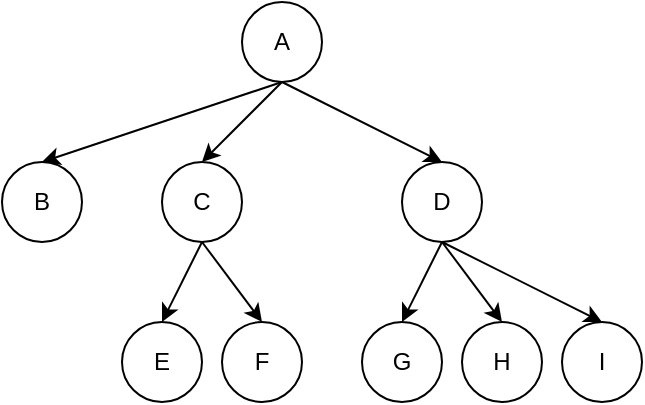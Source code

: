 <mxfile version="22.0.3" type="device">
  <diagram name="Página-1" id="-uJy0FdKTu3hTVvQrv5m">
    <mxGraphModel dx="1674" dy="836" grid="1" gridSize="10" guides="1" tooltips="1" connect="1" arrows="1" fold="1" page="1" pageScale="1" pageWidth="827" pageHeight="1169" math="0" shadow="0">
      <root>
        <mxCell id="0" />
        <mxCell id="1" parent="0" />
        <mxCell id="UIVHF0vx7AsSgaxVnnQX-1" value="A" style="ellipse;whiteSpace=wrap;html=1;aspect=fixed;" vertex="1" parent="1">
          <mxGeometry x="360" y="40" width="40" height="40" as="geometry" />
        </mxCell>
        <mxCell id="UIVHF0vx7AsSgaxVnnQX-2" value="B" style="ellipse;whiteSpace=wrap;html=1;aspect=fixed;" vertex="1" parent="1">
          <mxGeometry x="240" y="120" width="40" height="40" as="geometry" />
        </mxCell>
        <mxCell id="UIVHF0vx7AsSgaxVnnQX-3" value="C" style="ellipse;whiteSpace=wrap;html=1;aspect=fixed;" vertex="1" parent="1">
          <mxGeometry x="320" y="120" width="40" height="40" as="geometry" />
        </mxCell>
        <mxCell id="UIVHF0vx7AsSgaxVnnQX-4" value="D" style="ellipse;whiteSpace=wrap;html=1;aspect=fixed;" vertex="1" parent="1">
          <mxGeometry x="440" y="120" width="40" height="40" as="geometry" />
        </mxCell>
        <mxCell id="UIVHF0vx7AsSgaxVnnQX-5" value="F" style="ellipse;whiteSpace=wrap;html=1;aspect=fixed;" vertex="1" parent="1">
          <mxGeometry x="350" y="200" width="40" height="40" as="geometry" />
        </mxCell>
        <mxCell id="UIVHF0vx7AsSgaxVnnQX-6" value="H" style="ellipse;whiteSpace=wrap;html=1;aspect=fixed;" vertex="1" parent="1">
          <mxGeometry x="470" y="200" width="40" height="40" as="geometry" />
        </mxCell>
        <mxCell id="UIVHF0vx7AsSgaxVnnQX-7" value="G" style="ellipse;whiteSpace=wrap;html=1;aspect=fixed;" vertex="1" parent="1">
          <mxGeometry x="420" y="200" width="40" height="40" as="geometry" />
        </mxCell>
        <mxCell id="UIVHF0vx7AsSgaxVnnQX-8" value="I" style="ellipse;whiteSpace=wrap;html=1;aspect=fixed;" vertex="1" parent="1">
          <mxGeometry x="520" y="200" width="40" height="40" as="geometry" />
        </mxCell>
        <mxCell id="UIVHF0vx7AsSgaxVnnQX-9" value="E" style="ellipse;whiteSpace=wrap;html=1;aspect=fixed;" vertex="1" parent="1">
          <mxGeometry x="300" y="200" width="40" height="40" as="geometry" />
        </mxCell>
        <mxCell id="UIVHF0vx7AsSgaxVnnQX-10" value="" style="endArrow=classic;html=1;rounded=0;exitX=0.5;exitY=1;exitDx=0;exitDy=0;entryX=0.5;entryY=0;entryDx=0;entryDy=0;" edge="1" parent="1" source="UIVHF0vx7AsSgaxVnnQX-1" target="UIVHF0vx7AsSgaxVnnQX-2">
          <mxGeometry width="50" height="50" relative="1" as="geometry">
            <mxPoint x="400" y="350" as="sourcePoint" />
            <mxPoint x="450" y="300" as="targetPoint" />
          </mxGeometry>
        </mxCell>
        <mxCell id="UIVHF0vx7AsSgaxVnnQX-11" value="" style="endArrow=classic;html=1;rounded=0;exitX=0.5;exitY=1;exitDx=0;exitDy=0;entryX=0.5;entryY=0;entryDx=0;entryDy=0;" edge="1" parent="1" source="UIVHF0vx7AsSgaxVnnQX-1" target="UIVHF0vx7AsSgaxVnnQX-3">
          <mxGeometry width="50" height="50" relative="1" as="geometry">
            <mxPoint x="390" y="90" as="sourcePoint" />
            <mxPoint x="310" y="130" as="targetPoint" />
          </mxGeometry>
        </mxCell>
        <mxCell id="UIVHF0vx7AsSgaxVnnQX-12" value="" style="endArrow=classic;html=1;rounded=0;exitX=0.5;exitY=1;exitDx=0;exitDy=0;entryX=0.5;entryY=0;entryDx=0;entryDy=0;" edge="1" parent="1" source="UIVHF0vx7AsSgaxVnnQX-1" target="UIVHF0vx7AsSgaxVnnQX-4">
          <mxGeometry width="50" height="50" relative="1" as="geometry">
            <mxPoint x="400" y="100" as="sourcePoint" />
            <mxPoint x="320" y="140" as="targetPoint" />
          </mxGeometry>
        </mxCell>
        <mxCell id="UIVHF0vx7AsSgaxVnnQX-13" value="" style="endArrow=classic;html=1;rounded=0;exitX=0.5;exitY=1;exitDx=0;exitDy=0;entryX=0.5;entryY=0;entryDx=0;entryDy=0;" edge="1" parent="1" source="UIVHF0vx7AsSgaxVnnQX-3" target="UIVHF0vx7AsSgaxVnnQX-9">
          <mxGeometry width="50" height="50" relative="1" as="geometry">
            <mxPoint x="410" y="110" as="sourcePoint" />
            <mxPoint x="330" y="150" as="targetPoint" />
          </mxGeometry>
        </mxCell>
        <mxCell id="UIVHF0vx7AsSgaxVnnQX-14" value="" style="endArrow=classic;html=1;rounded=0;exitX=0.5;exitY=1;exitDx=0;exitDy=0;entryX=0.5;entryY=0;entryDx=0;entryDy=0;" edge="1" parent="1" source="UIVHF0vx7AsSgaxVnnQX-3" target="UIVHF0vx7AsSgaxVnnQX-5">
          <mxGeometry width="50" height="50" relative="1" as="geometry">
            <mxPoint x="420" y="120" as="sourcePoint" />
            <mxPoint x="340" y="160" as="targetPoint" />
          </mxGeometry>
        </mxCell>
        <mxCell id="UIVHF0vx7AsSgaxVnnQX-15" value="" style="endArrow=classic;html=1;rounded=0;exitX=0.5;exitY=1;exitDx=0;exitDy=0;entryX=0.5;entryY=0;entryDx=0;entryDy=0;" edge="1" parent="1" source="UIVHF0vx7AsSgaxVnnQX-4" target="UIVHF0vx7AsSgaxVnnQX-7">
          <mxGeometry width="50" height="50" relative="1" as="geometry">
            <mxPoint x="430" y="130" as="sourcePoint" />
            <mxPoint x="350" y="170" as="targetPoint" />
          </mxGeometry>
        </mxCell>
        <mxCell id="UIVHF0vx7AsSgaxVnnQX-16" value="" style="endArrow=classic;html=1;rounded=0;exitX=0.5;exitY=1;exitDx=0;exitDy=0;entryX=0.5;entryY=0;entryDx=0;entryDy=0;" edge="1" parent="1" source="UIVHF0vx7AsSgaxVnnQX-4" target="UIVHF0vx7AsSgaxVnnQX-6">
          <mxGeometry width="50" height="50" relative="1" as="geometry">
            <mxPoint x="440" y="140" as="sourcePoint" />
            <mxPoint x="360" y="180" as="targetPoint" />
          </mxGeometry>
        </mxCell>
        <mxCell id="UIVHF0vx7AsSgaxVnnQX-17" value="" style="endArrow=classic;html=1;rounded=0;exitX=0.5;exitY=1;exitDx=0;exitDy=0;entryX=0.5;entryY=0;entryDx=0;entryDy=0;" edge="1" parent="1" source="UIVHF0vx7AsSgaxVnnQX-4" target="UIVHF0vx7AsSgaxVnnQX-8">
          <mxGeometry width="50" height="50" relative="1" as="geometry">
            <mxPoint x="450" y="150" as="sourcePoint" />
            <mxPoint x="370" y="190" as="targetPoint" />
          </mxGeometry>
        </mxCell>
      </root>
    </mxGraphModel>
  </diagram>
</mxfile>
